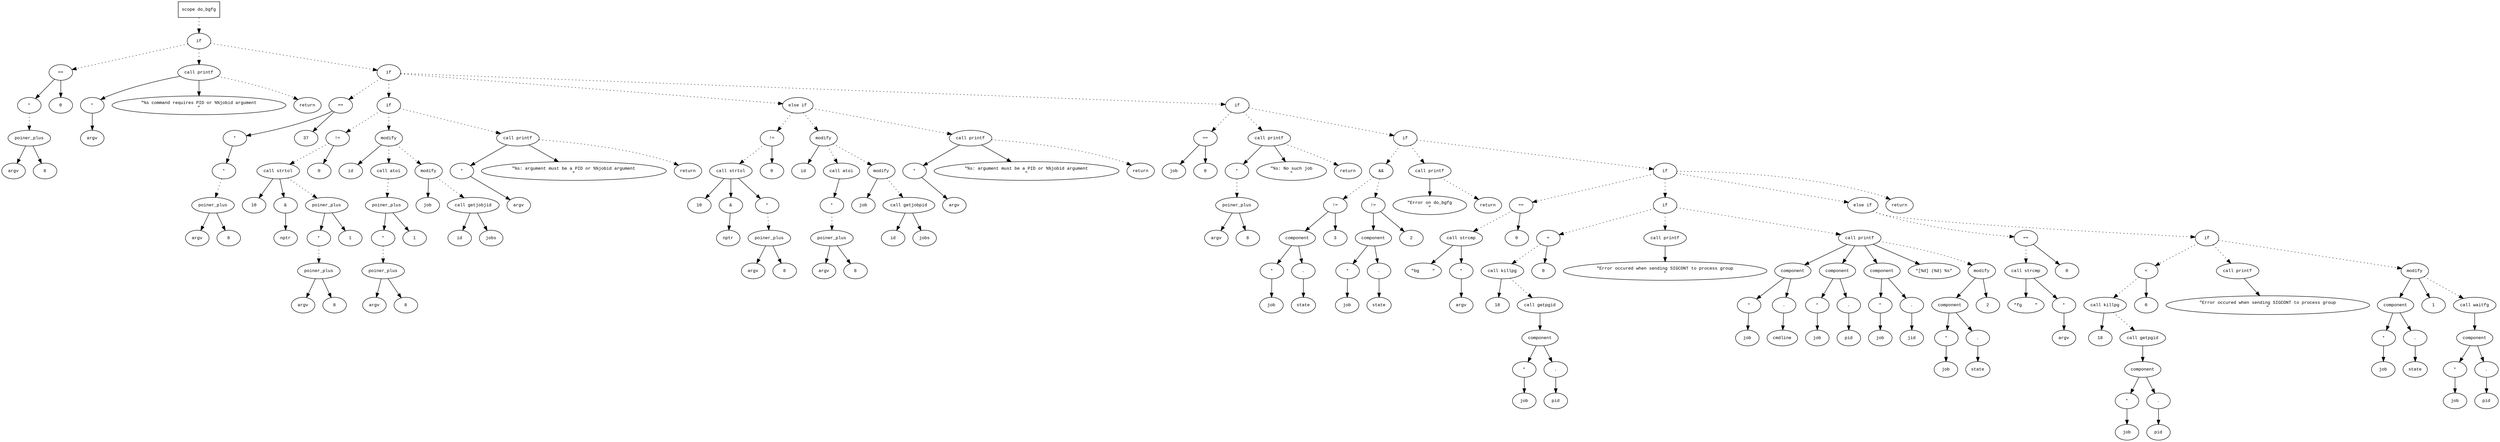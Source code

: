 digraph AST {
  graph [fontname="Times New Roman",fontsize=10];
  node  [fontname="Courier New",fontsize=10];
  edge  [fontname="Times New Roman",fontsize=10];

  node1 [label="scope do_bgfg",shape=box];
  node2 [label="if",shape=ellipse];
  node1 -> node2 [style=dotted];
  node3 [label="==",shape=ellipse];
  node4 [label="*",shape=ellipse];
  node5 [label="poiner_plus",shape=ellipse];
  node6 [label="argv",shape=ellipse];
  node5 -> node6;
  node7 [label="8",shape=ellipse];
  node5 -> node7;
  node4 -> node5 [style=dotted];
  node3 -> node4;
  node8 [label="0",shape=ellipse];
  node3 -> node8;
  node2 -> node3 [style=dotted];
  node9 [label="call printf",shape=ellipse];
  node10 [label="*",shape=ellipse];
  node11 [label="argv",shape=ellipse];
  node10 -> node11;
  node9 -> node10;
  node12 [label="\"%s command requires PID or %%jobid argument
\"",shape=ellipse];
  node9 -> node12;
  node2 -> node9 [style=dotted];
  node13 [label="return",shape=ellipse];
  node9 -> node13 [style=dotted];
  node14 [label="if",shape=ellipse];
  node2 -> node14 [style=dotted];
  node15 [label="==",shape=ellipse];
  node16 [label="*",shape=ellipse];
  node17 [label="*",shape=ellipse];
  node18 [label="poiner_plus",shape=ellipse];
  node19 [label="argv",shape=ellipse];
  node18 -> node19;
  node20 [label="8",shape=ellipse];
  node18 -> node20;
  node17 -> node18 [style=dotted];
  node16 -> node17;
  node15 -> node16;
  node21 [label="37",shape=ellipse];
  node15 -> node21;
  node14 -> node15 [style=dotted];
  node22 [label="if",shape=ellipse];
  node14 -> node22 [style=dotted];
  node23 [label="!=",shape=ellipse];
  node24 [label="call strtol",shape=ellipse];
  node25 [label="10",shape=ellipse];
  node24 -> node25;
  node26 [label="&",shape=ellipse];
  node24 -> node26;
  node27 [label="nptr",shape=ellipse];
  node26 -> node27;
  node28 [label="poiner_plus",shape=ellipse];
  node29 [label="*",shape=ellipse];
  node30 [label="poiner_plus",shape=ellipse];
  node31 [label="argv",shape=ellipse];
  node30 -> node31;
  node32 [label="8",shape=ellipse];
  node30 -> node32;
  node29 -> node30 [style=dotted];
  node28 -> node29;
  node33 [label="1",shape=ellipse];
  node28 -> node33;
  node24 -> node28 [style=dotted];
  node23 -> node24 [style=dotted];
  node34 [label="0",shape=ellipse];
  node23 -> node34;
  node22 -> node23 [style=dotted];
  node35 [label="modify",shape=ellipse];
  node36 [label="id",shape=ellipse];
  node35 -> node36;
  node37 [label="call atoi",shape=ellipse];
  node38 [label="poiner_plus",shape=ellipse];
  node39 [label="*",shape=ellipse];
  node40 [label="poiner_plus",shape=ellipse];
  node41 [label="argv",shape=ellipse];
  node40 -> node41;
  node42 [label="8",shape=ellipse];
  node40 -> node42;
  node39 -> node40 [style=dotted];
  node38 -> node39;
  node43 [label="1",shape=ellipse];
  node38 -> node43;
  node37 -> node38 [style=dotted];
  node35 -> node37 [style=dotted];
  node22 -> node35 [style=dotted];
  node44 [label="modify",shape=ellipse];
  node45 [label="job",shape=ellipse];
  node44 -> node45;
  node46 [label="call getjobjid",shape=ellipse];
  node47 [label="id",shape=ellipse];
  node46 -> node47;
  node48 [label="jobs",shape=ellipse];
  node46 -> node48;
  node44 -> node46 [style=dotted];
  node35 -> node44 [style=dotted];
  node49 [label="call printf",shape=ellipse];
  node50 [label="*",shape=ellipse];
  node51 [label="argv",shape=ellipse];
  node50 -> node51;
  node49 -> node50;
  node52 [label="\"%s: argument must be a PID or %%jobid argument
\"",shape=ellipse];
  node49 -> node52;
  node22 -> node49 [style=dotted];
  node53 [label="return",shape=ellipse];
  node49 -> node53 [style=dotted];
  node54 [label="else if",shape=ellipse];
  node14 -> node54 [style=dotted];
  node55 [label="!=",shape=ellipse];
  node56 [label="call strtol",shape=ellipse];
  node57 [label="10",shape=ellipse];
  node56 -> node57;
  node58 [label="&",shape=ellipse];
  node56 -> node58;
  node59 [label="nptr",shape=ellipse];
  node58 -> node59;
  node60 [label="*",shape=ellipse];
  node61 [label="poiner_plus",shape=ellipse];
  node62 [label="argv",shape=ellipse];
  node61 -> node62;
  node63 [label="8",shape=ellipse];
  node61 -> node63;
  node60 -> node61 [style=dotted];
  node56 -> node60;
  node55 -> node56 [style=dotted];
  node64 [label="0",shape=ellipse];
  node55 -> node64;
  node54 -> node55 [style=dotted];
  node65 [label="modify",shape=ellipse];
  node66 [label="id",shape=ellipse];
  node65 -> node66;
  node67 [label="call atoi",shape=ellipse];
  node68 [label="*",shape=ellipse];
  node69 [label="poiner_plus",shape=ellipse];
  node70 [label="argv",shape=ellipse];
  node69 -> node70;
  node71 [label="8",shape=ellipse];
  node69 -> node71;
  node68 -> node69 [style=dotted];
  node67 -> node68;
  node65 -> node67 [style=dotted];
  node54 -> node65 [style=dotted];
  node72 [label="modify",shape=ellipse];
  node73 [label="job",shape=ellipse];
  node72 -> node73;
  node74 [label="call getjobpid",shape=ellipse];
  node75 [label="id",shape=ellipse];
  node74 -> node75;
  node76 [label="jobs",shape=ellipse];
  node74 -> node76;
  node72 -> node74 [style=dotted];
  node65 -> node72 [style=dotted];
  node77 [label="call printf",shape=ellipse];
  node78 [label="*",shape=ellipse];
  node79 [label="argv",shape=ellipse];
  node78 -> node79;
  node77 -> node78;
  node80 [label="\"%s: argument must be a PID or %%jobid argument
\"",shape=ellipse];
  node77 -> node80;
  node54 -> node77 [style=dotted];
  node81 [label="return",shape=ellipse];
  node77 -> node81 [style=dotted];
  node82 [label="if",shape=ellipse];
  node14 -> node82 [style=dotted];
  node83 [label="==",shape=ellipse];
  node84 [label="job",shape=ellipse];
  node83 -> node84;
  node85 [label="0",shape=ellipse];
  node83 -> node85;
  node82 -> node83 [style=dotted];
  node86 [label="call printf",shape=ellipse];
  node87 [label="*",shape=ellipse];
  node88 [label="poiner_plus",shape=ellipse];
  node89 [label="argv",shape=ellipse];
  node88 -> node89;
  node90 [label="8",shape=ellipse];
  node88 -> node90;
  node87 -> node88 [style=dotted];
  node86 -> node87;
  node91 [label="\"%s: No such job
\"",shape=ellipse];
  node86 -> node91;
  node82 -> node86 [style=dotted];
  node92 [label="return",shape=ellipse];
  node86 -> node92 [style=dotted];
  node93 [label="if",shape=ellipse];
  node82 -> node93 [style=dotted];
  node94 [label="&&",shape=ellipse];
  node95 [label="!=",shape=ellipse];
  node96 [label="component",shape=ellipse];
  node95 -> node96;
  node97 [label="*",shape=ellipse];
  node98 [label="job",shape=ellipse];
  node97 -> node98;
  node96 -> node97;
  node99 [label=".",shape=ellipse];
  node96 -> node99;
  node100 [label="state",shape=ellipse];
  node99 -> node100;
  node101 [label="3",shape=ellipse];
  node95 -> node101;
  node94 -> node95 [style=dotted];
  node102 [label="!=",shape=ellipse];
  node103 [label="component",shape=ellipse];
  node102 -> node103;
  node104 [label="*",shape=ellipse];
  node105 [label="job",shape=ellipse];
  node104 -> node105;
  node103 -> node104;
  node106 [label=".",shape=ellipse];
  node103 -> node106;
  node107 [label="state",shape=ellipse];
  node106 -> node107;
  node108 [label="2",shape=ellipse];
  node102 -> node108;
  node94 -> node102 [style=dotted];
  node93 -> node94 [style=dotted];
  node109 [label="call printf",shape=ellipse];
  node110 [label="\"Error on do_bgfg
\"",shape=ellipse];
  node109 -> node110;
  node93 -> node109 [style=dotted];
  node111 [label="return",shape=ellipse];
  node109 -> node111 [style=dotted];
  node112 [label="if",shape=ellipse];
  node93 -> node112 [style=dotted];
  node113 [label="==",shape=ellipse];
  node114 [label="call strcmp",shape=ellipse];
  node115 [label="\"bg     \"",shape=ellipse];
  node114 -> node115;
  node116 [label="*",shape=ellipse];
  node117 [label="argv",shape=ellipse];
  node116 -> node117;
  node114 -> node116;
  node113 -> node114 [style=dotted];
  node118 [label="0",shape=ellipse];
  node113 -> node118;
  node112 -> node113 [style=dotted];
  node119 [label="if",shape=ellipse];
  node112 -> node119 [style=dotted];
  node120 [label="<",shape=ellipse];
  node121 [label="call killpg",shape=ellipse];
  node122 [label="18",shape=ellipse];
  node121 -> node122;
  node123 [label="call getpgid",shape=ellipse];
  node124 [label="component",shape=ellipse];
  node123 -> node124;
  node125 [label="*",shape=ellipse];
  node126 [label="job",shape=ellipse];
  node125 -> node126;
  node124 -> node125;
  node127 [label=".",shape=ellipse];
  node124 -> node127;
  node128 [label="pid",shape=ellipse];
  node127 -> node128;
  node121 -> node123 [style=dotted];
  node120 -> node121 [style=dotted];
  node129 [label="0",shape=ellipse];
  node120 -> node129;
  node119 -> node120 [style=dotted];
  node130 [label="call printf",shape=ellipse];
  node131 [label="\"Error occured when sending SIGCONT to process group
\"",shape=ellipse];
  node130 -> node131;
  node119 -> node130 [style=dotted];
  node132 [label="call printf",shape=ellipse];
  node133 [label="component",shape=ellipse];
  node132 -> node133;
  node134 [label="*",shape=ellipse];
  node135 [label="job",shape=ellipse];
  node134 -> node135;
  node133 -> node134;
  node136 [label=".",shape=ellipse];
  node133 -> node136;
  node137 [label="cmdline",shape=ellipse];
  node136 -> node137;
  node138 [label="component",shape=ellipse];
  node132 -> node138;
  node139 [label="*",shape=ellipse];
  node140 [label="job",shape=ellipse];
  node139 -> node140;
  node138 -> node139;
  node141 [label=".",shape=ellipse];
  node138 -> node141;
  node142 [label="pid",shape=ellipse];
  node141 -> node142;
  node143 [label="component",shape=ellipse];
  node132 -> node143;
  node144 [label="*",shape=ellipse];
  node145 [label="job",shape=ellipse];
  node144 -> node145;
  node143 -> node144;
  node146 [label=".",shape=ellipse];
  node143 -> node146;
  node147 [label="jid",shape=ellipse];
  node146 -> node147;
  node148 [label="\"[%d] (%d) %s\"",shape=ellipse];
  node132 -> node148;
  node119 -> node132 [style=dotted];
  node149 [label="modify",shape=ellipse];
  node150 [label="component",shape=ellipse];
  node149 -> node150;
  node151 [label="*",shape=ellipse];
  node152 [label="job",shape=ellipse];
  node151 -> node152;
  node150 -> node151;
  node153 [label=".",shape=ellipse];
  node150 -> node153;
  node154 [label="state",shape=ellipse];
  node153 -> node154;
  node155 [label="2",shape=ellipse];
  node149 -> node155;
  node132 -> node149 [style=dotted];
  node156 [label="else if",shape=ellipse];
  node112 -> node156 [style=dotted];
  node157 [label="==",shape=ellipse];
  node158 [label="call strcmp",shape=ellipse];
  node159 [label="\"fg     \"",shape=ellipse];
  node158 -> node159;
  node160 [label="*",shape=ellipse];
  node161 [label="argv",shape=ellipse];
  node160 -> node161;
  node158 -> node160;
  node157 -> node158 [style=dotted];
  node162 [label="0",shape=ellipse];
  node157 -> node162;
  node156 -> node157 [style=dotted];
  node163 [label="if",shape=ellipse];
  node156 -> node163 [style=dotted];
  node164 [label="<",shape=ellipse];
  node165 [label="call killpg",shape=ellipse];
  node166 [label="18",shape=ellipse];
  node165 -> node166;
  node167 [label="call getpgid",shape=ellipse];
  node168 [label="component",shape=ellipse];
  node167 -> node168;
  node169 [label="*",shape=ellipse];
  node170 [label="job",shape=ellipse];
  node169 -> node170;
  node168 -> node169;
  node171 [label=".",shape=ellipse];
  node168 -> node171;
  node172 [label="pid",shape=ellipse];
  node171 -> node172;
  node165 -> node167 [style=dotted];
  node164 -> node165 [style=dotted];
  node173 [label="0",shape=ellipse];
  node164 -> node173;
  node163 -> node164 [style=dotted];
  node174 [label="call printf",shape=ellipse];
  node175 [label="\"Error occured when sending SIGCONT to process group
\"",shape=ellipse];
  node174 -> node175;
  node163 -> node174 [style=dotted];
  node176 [label="modify",shape=ellipse];
  node177 [label="component",shape=ellipse];
  node176 -> node177;
  node178 [label="*",shape=ellipse];
  node179 [label="job",shape=ellipse];
  node178 -> node179;
  node177 -> node178;
  node180 [label=".",shape=ellipse];
  node177 -> node180;
  node181 [label="state",shape=ellipse];
  node180 -> node181;
  node182 [label="1",shape=ellipse];
  node176 -> node182;
  node163 -> node176 [style=dotted];
  node183 [label="call waitfg",shape=ellipse];
  node184 [label="component",shape=ellipse];
  node183 -> node184;
  node185 [label="*",shape=ellipse];
  node186 [label="job",shape=ellipse];
  node185 -> node186;
  node184 -> node185;
  node187 [label=".",shape=ellipse];
  node184 -> node187;
  node188 [label="pid",shape=ellipse];
  node187 -> node188;
  node176 -> node183 [style=dotted];
  node189 [label="return",shape=ellipse];
  node112 -> node189 [style=dotted];
} 